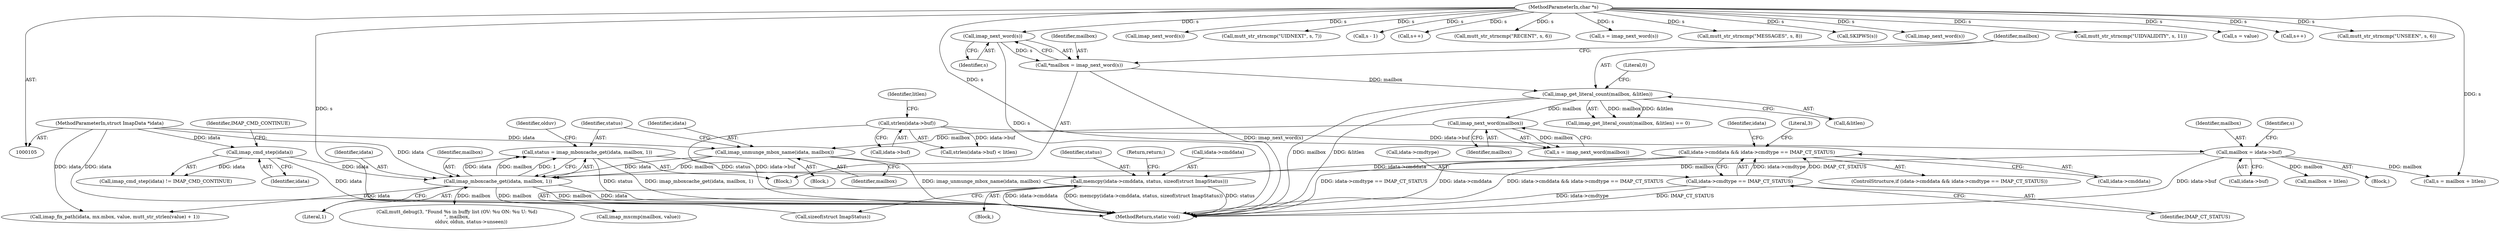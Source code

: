 digraph "0_neomutt_3c49c44be9b459d9c616bcaef6eb5d51298c1741@API" {
"1000391" [label="(Call,memcpy(idata->cmddata, status, sizeof(struct ImapStatus)))"];
"1000381" [label="(Call,idata->cmddata && idata->cmdtype == IMAP_CT_STATUS)"];
"1000385" [label="(Call,idata->cmdtype == IMAP_CT_STATUS)"];
"1000200" [label="(Call,status = imap_mboxcache_get(idata, mailbox, 1))"];
"1000202" [label="(Call,imap_mboxcache_get(idata, mailbox, 1))"];
"1000145" [label="(Call,imap_cmd_step(idata))"];
"1000106" [label="(MethodParameterIn,struct ImapData *idata)"];
"1000197" [label="(Call,imap_unmunge_mbox_name(idata, mailbox))"];
"1000189" [label="(Call,imap_next_word(mailbox))"];
"1000137" [label="(Call,imap_get_literal_count(mailbox, &litlen))"];
"1000131" [label="(Call,*mailbox = imap_next_word(s))"];
"1000133" [label="(Call,imap_next_word(s))"];
"1000107" [label="(MethodParameterIn,char *s)"];
"1000167" [label="(Call,mailbox = idata->buf)"];
"1000157" [label="(Call,strlen(idata->buf))"];
"1000204" [label="(Identifier,mailbox)"];
"1000137" [label="(Call,imap_get_literal_count(mailbox, &litlen))"];
"1000238" [label="(Call,imap_next_word(s))"];
"1000389" [label="(Identifier,IMAP_CT_STATUS)"];
"1000490" [label="(Call,mutt_debug(3, \"Found %s in buffy list (OV: %u ON: %u U: %d)\n\", mailbox,\n                   olduv, oldun, status->unseen))"];
"1000308" [label="(Call,mutt_str_strncmp(\"UIDNEXT\", s, 7))"];
"1000141" [label="(Literal,0)"];
"1000201" [label="(Identifier,status)"];
"1000147" [label="(Identifier,IMAP_CMD_CONTINUE)"];
"1000146" [label="(Identifier,idata)"];
"1000167" [label="(Call,mailbox = idata->buf)"];
"1000202" [label="(Call,imap_mboxcache_get(idata, mailbox, 1))"];
"1000193" [label="(Call,s - 1)"];
"1000219" [label="(Call,s++)"];
"1000198" [label="(Identifier,idata)"];
"1000295" [label="(Call,mutt_str_strncmp(\"RECENT\", s, 6))"];
"1000156" [label="(Call,strlen(idata->buf) < litlen)"];
"1000400" [label="(Literal,3)"];
"1000197" [label="(Call,imap_unmunge_mbox_name(idata, mailbox))"];
"1000189" [label="(Call,imap_next_word(mailbox))"];
"1000380" [label="(ControlStructure,if (idata->cmddata && idata->cmdtype == IMAP_CT_STATUS))"];
"1000355" [label="(Call,s = imap_next_word(s))"];
"1000396" [label="(Call,sizeof(struct ImapStatus))"];
"1000393" [label="(Identifier,idata)"];
"1000392" [label="(Call,idata->cmddata)"];
"1000157" [label="(Call,strlen(idata->buf))"];
"1000139" [label="(Call,&litlen)"];
"1000395" [label="(Identifier,status)"];
"1000107" [label="(MethodParameterIn,char *s)"];
"1000161" [label="(Identifier,litlen)"];
"1000186" [label="(Block,)"];
"1000461" [label="(Call,imap_fix_path(idata, mx.mbox, value, mutt_str_strlen(value) + 1))"];
"1000485" [label="(Call,imap_mxcmp(mailbox, value))"];
"1000190" [label="(Identifier,mailbox)"];
"1000174" [label="(Call,mailbox + litlen)"];
"1000390" [label="(Block,)"];
"1000391" [label="(Call,memcpy(idata->cmddata, status, sizeof(struct ImapStatus)))"];
"1000136" [label="(Call,imap_get_literal_count(mailbox, &litlen) == 0)"];
"1000131" [label="(Call,*mailbox = imap_next_word(s))"];
"1000132" [label="(Identifier,mailbox)"];
"1000168" [label="(Identifier,mailbox)"];
"1000200" [label="(Call,status = imap_mboxcache_get(idata, mailbox, 1))"];
"1000187" [label="(Call,s = imap_next_word(mailbox))"];
"1000278" [label="(Call,mutt_str_strncmp(\"MESSAGES\", s, 8))"];
"1000106" [label="(MethodParameterIn,struct ImapData *idata)"];
"1000173" [label="(Identifier,s)"];
"1000398" [label="(Return,return;)"];
"1000133" [label="(Call,imap_next_word(s))"];
"1000183" [label="(Call,SKIPWS(s))"];
"1000199" [label="(Identifier,mailbox)"];
"1000138" [label="(Identifier,mailbox)"];
"1000158" [label="(Call,idata->buf)"];
"1000134" [label="(Identifier,s)"];
"1000357" [label="(Call,imap_next_word(s))"];
"1000584" [label="(MethodReturn,static void)"];
"1000381" [label="(Call,idata->cmddata && idata->cmdtype == IMAP_CT_STATUS)"];
"1000385" [label="(Call,idata->cmdtype == IMAP_CT_STATUS)"];
"1000386" [label="(Call,idata->cmdtype)"];
"1000145" [label="(Call,imap_cmd_step(idata))"];
"1000108" [label="(Block,)"];
"1000172" [label="(Call,s = mailbox + litlen)"];
"1000321" [label="(Call,mutt_str_strncmp(\"UIDVALIDITY\", s, 11))"];
"1000344" [label="(Call,s = value)"];
"1000142" [label="(Block,)"];
"1000169" [label="(Call,idata->buf)"];
"1000382" [label="(Call,idata->cmddata)"];
"1000205" [label="(Literal,1)"];
"1000203" [label="(Identifier,idata)"];
"1000181" [label="(Call,s++)"];
"1000207" [label="(Identifier,olduv)"];
"1000334" [label="(Call,mutt_str_strncmp(\"UNSEEN\", s, 6))"];
"1000144" [label="(Call,imap_cmd_step(idata) != IMAP_CMD_CONTINUE)"];
"1000391" -> "1000390"  [label="AST: "];
"1000391" -> "1000396"  [label="CFG: "];
"1000392" -> "1000391"  [label="AST: "];
"1000395" -> "1000391"  [label="AST: "];
"1000396" -> "1000391"  [label="AST: "];
"1000398" -> "1000391"  [label="CFG: "];
"1000391" -> "1000584"  [label="DDG: idata->cmddata"];
"1000391" -> "1000584"  [label="DDG: memcpy(idata->cmddata, status, sizeof(struct ImapStatus))"];
"1000391" -> "1000584"  [label="DDG: status"];
"1000381" -> "1000391"  [label="DDG: idata->cmddata"];
"1000200" -> "1000391"  [label="DDG: status"];
"1000381" -> "1000380"  [label="AST: "];
"1000381" -> "1000382"  [label="CFG: "];
"1000381" -> "1000385"  [label="CFG: "];
"1000382" -> "1000381"  [label="AST: "];
"1000385" -> "1000381"  [label="AST: "];
"1000393" -> "1000381"  [label="CFG: "];
"1000400" -> "1000381"  [label="CFG: "];
"1000381" -> "1000584"  [label="DDG: idata->cmddata"];
"1000381" -> "1000584"  [label="DDG: idata->cmddata && idata->cmdtype == IMAP_CT_STATUS"];
"1000381" -> "1000584"  [label="DDG: idata->cmdtype == IMAP_CT_STATUS"];
"1000385" -> "1000381"  [label="DDG: idata->cmdtype"];
"1000385" -> "1000381"  [label="DDG: IMAP_CT_STATUS"];
"1000385" -> "1000389"  [label="CFG: "];
"1000386" -> "1000385"  [label="AST: "];
"1000389" -> "1000385"  [label="AST: "];
"1000385" -> "1000584"  [label="DDG: IMAP_CT_STATUS"];
"1000385" -> "1000584"  [label="DDG: idata->cmdtype"];
"1000200" -> "1000108"  [label="AST: "];
"1000200" -> "1000202"  [label="CFG: "];
"1000201" -> "1000200"  [label="AST: "];
"1000202" -> "1000200"  [label="AST: "];
"1000207" -> "1000200"  [label="CFG: "];
"1000200" -> "1000584"  [label="DDG: status"];
"1000200" -> "1000584"  [label="DDG: imap_mboxcache_get(idata, mailbox, 1)"];
"1000202" -> "1000200"  [label="DDG: idata"];
"1000202" -> "1000200"  [label="DDG: mailbox"];
"1000202" -> "1000200"  [label="DDG: 1"];
"1000202" -> "1000205"  [label="CFG: "];
"1000203" -> "1000202"  [label="AST: "];
"1000204" -> "1000202"  [label="AST: "];
"1000205" -> "1000202"  [label="AST: "];
"1000202" -> "1000584"  [label="DDG: idata"];
"1000202" -> "1000584"  [label="DDG: mailbox"];
"1000145" -> "1000202"  [label="DDG: idata"];
"1000197" -> "1000202"  [label="DDG: idata"];
"1000197" -> "1000202"  [label="DDG: mailbox"];
"1000106" -> "1000202"  [label="DDG: idata"];
"1000167" -> "1000202"  [label="DDG: mailbox"];
"1000202" -> "1000461"  [label="DDG: idata"];
"1000202" -> "1000485"  [label="DDG: mailbox"];
"1000202" -> "1000490"  [label="DDG: mailbox"];
"1000145" -> "1000144"  [label="AST: "];
"1000145" -> "1000146"  [label="CFG: "];
"1000146" -> "1000145"  [label="AST: "];
"1000147" -> "1000145"  [label="CFG: "];
"1000145" -> "1000584"  [label="DDG: idata"];
"1000145" -> "1000144"  [label="DDG: idata"];
"1000106" -> "1000145"  [label="DDG: idata"];
"1000106" -> "1000105"  [label="AST: "];
"1000106" -> "1000584"  [label="DDG: idata"];
"1000106" -> "1000197"  [label="DDG: idata"];
"1000106" -> "1000461"  [label="DDG: idata"];
"1000197" -> "1000186"  [label="AST: "];
"1000197" -> "1000199"  [label="CFG: "];
"1000198" -> "1000197"  [label="AST: "];
"1000199" -> "1000197"  [label="AST: "];
"1000201" -> "1000197"  [label="CFG: "];
"1000197" -> "1000584"  [label="DDG: imap_unmunge_mbox_name(idata, mailbox)"];
"1000189" -> "1000197"  [label="DDG: mailbox"];
"1000189" -> "1000187"  [label="AST: "];
"1000189" -> "1000190"  [label="CFG: "];
"1000190" -> "1000189"  [label="AST: "];
"1000187" -> "1000189"  [label="CFG: "];
"1000189" -> "1000187"  [label="DDG: mailbox"];
"1000137" -> "1000189"  [label="DDG: mailbox"];
"1000137" -> "1000136"  [label="AST: "];
"1000137" -> "1000139"  [label="CFG: "];
"1000138" -> "1000137"  [label="AST: "];
"1000139" -> "1000137"  [label="AST: "];
"1000141" -> "1000137"  [label="CFG: "];
"1000137" -> "1000584"  [label="DDG: &litlen"];
"1000137" -> "1000584"  [label="DDG: mailbox"];
"1000137" -> "1000136"  [label="DDG: mailbox"];
"1000137" -> "1000136"  [label="DDG: &litlen"];
"1000131" -> "1000137"  [label="DDG: mailbox"];
"1000131" -> "1000108"  [label="AST: "];
"1000131" -> "1000133"  [label="CFG: "];
"1000132" -> "1000131"  [label="AST: "];
"1000133" -> "1000131"  [label="AST: "];
"1000138" -> "1000131"  [label="CFG: "];
"1000131" -> "1000584"  [label="DDG: imap_next_word(s)"];
"1000133" -> "1000131"  [label="DDG: s"];
"1000133" -> "1000134"  [label="CFG: "];
"1000134" -> "1000133"  [label="AST: "];
"1000133" -> "1000584"  [label="DDG: s"];
"1000107" -> "1000133"  [label="DDG: s"];
"1000107" -> "1000105"  [label="AST: "];
"1000107" -> "1000584"  [label="DDG: s"];
"1000107" -> "1000172"  [label="DDG: s"];
"1000107" -> "1000181"  [label="DDG: s"];
"1000107" -> "1000183"  [label="DDG: s"];
"1000107" -> "1000187"  [label="DDG: s"];
"1000107" -> "1000193"  [label="DDG: s"];
"1000107" -> "1000219"  [label="DDG: s"];
"1000107" -> "1000238"  [label="DDG: s"];
"1000107" -> "1000278"  [label="DDG: s"];
"1000107" -> "1000295"  [label="DDG: s"];
"1000107" -> "1000308"  [label="DDG: s"];
"1000107" -> "1000321"  [label="DDG: s"];
"1000107" -> "1000334"  [label="DDG: s"];
"1000107" -> "1000344"  [label="DDG: s"];
"1000107" -> "1000355"  [label="DDG: s"];
"1000107" -> "1000357"  [label="DDG: s"];
"1000167" -> "1000142"  [label="AST: "];
"1000167" -> "1000169"  [label="CFG: "];
"1000168" -> "1000167"  [label="AST: "];
"1000169" -> "1000167"  [label="AST: "];
"1000173" -> "1000167"  [label="CFG: "];
"1000167" -> "1000584"  [label="DDG: idata->buf"];
"1000157" -> "1000167"  [label="DDG: idata->buf"];
"1000167" -> "1000172"  [label="DDG: mailbox"];
"1000167" -> "1000174"  [label="DDG: mailbox"];
"1000157" -> "1000156"  [label="AST: "];
"1000157" -> "1000158"  [label="CFG: "];
"1000158" -> "1000157"  [label="AST: "];
"1000161" -> "1000157"  [label="CFG: "];
"1000157" -> "1000584"  [label="DDG: idata->buf"];
"1000157" -> "1000156"  [label="DDG: idata->buf"];
}
